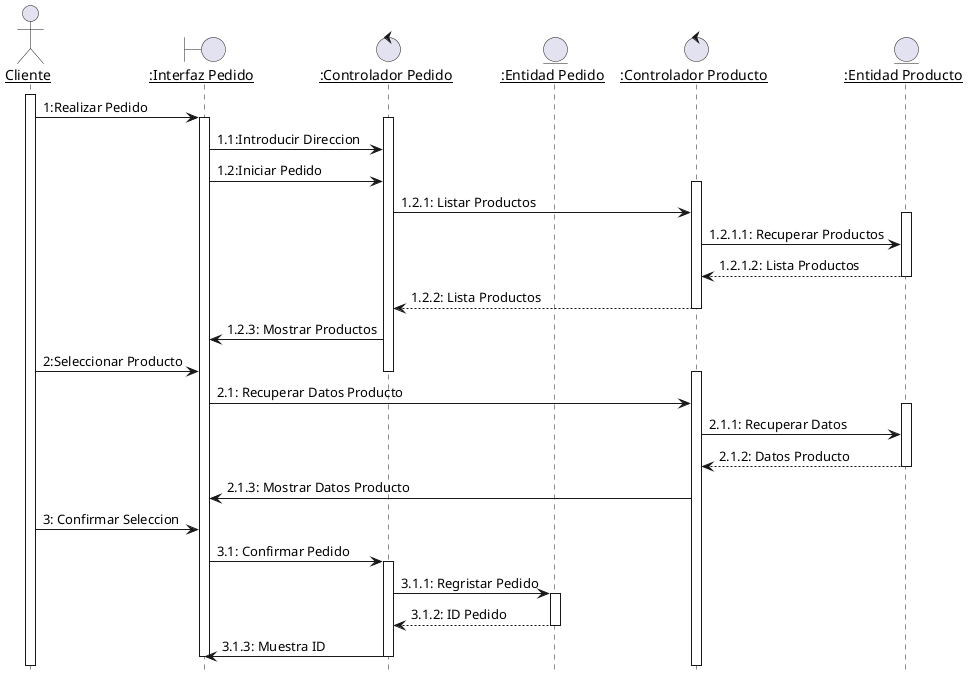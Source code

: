@startuml
skinparam sequenceParticipant underline
hide footbox

actor "Cliente" as Cliente
boundary ":Interfaz Pedido" as A
control ":Controlador Pedido" as B
entity ":Entidad Pedido" as C
control ":Controlador Producto" as D
entity ":Entidad Producto" as E

activate Cliente
Cliente -> A: 1:Realizar Pedido
activate A
activate B
A -> B: 1.1:Introducir Direccion
A -> B: 1.2:Iniciar Pedido
activate D
B -> D: 1.2.1: Listar Productos
activate E
D -> E: 1.2.1.1: Recuperar Productos
E --> D: 1.2.1.2: Lista Productos
deactivate E
D --> B: 1.2.2: Lista Productos
deactivate D
B -> A: 1.2.3: Mostrar Productos



Cliente -> A: 2:Seleccionar Producto
deactivate B
activate D
A -> D: 2.1: Recuperar Datos Producto
activate E 
D -> E: 2.1.1: Recuperar Datos
E --> D: 2.1.2: Datos Producto
deactivate E
D -> A: 2.1.3: Mostrar Datos Producto


Cliente -> A: 3: Confirmar Seleccion
A -> B: 3.1: Confirmar Pedido
activate B
B -> C: 3.1.1: Regristar Pedido
activate C
C --> B: 3.1.2: ID Pedido 
deactivate C
B -> A: 3.1.3: Muestra ID
deactivate B
deactivate A
@enduml